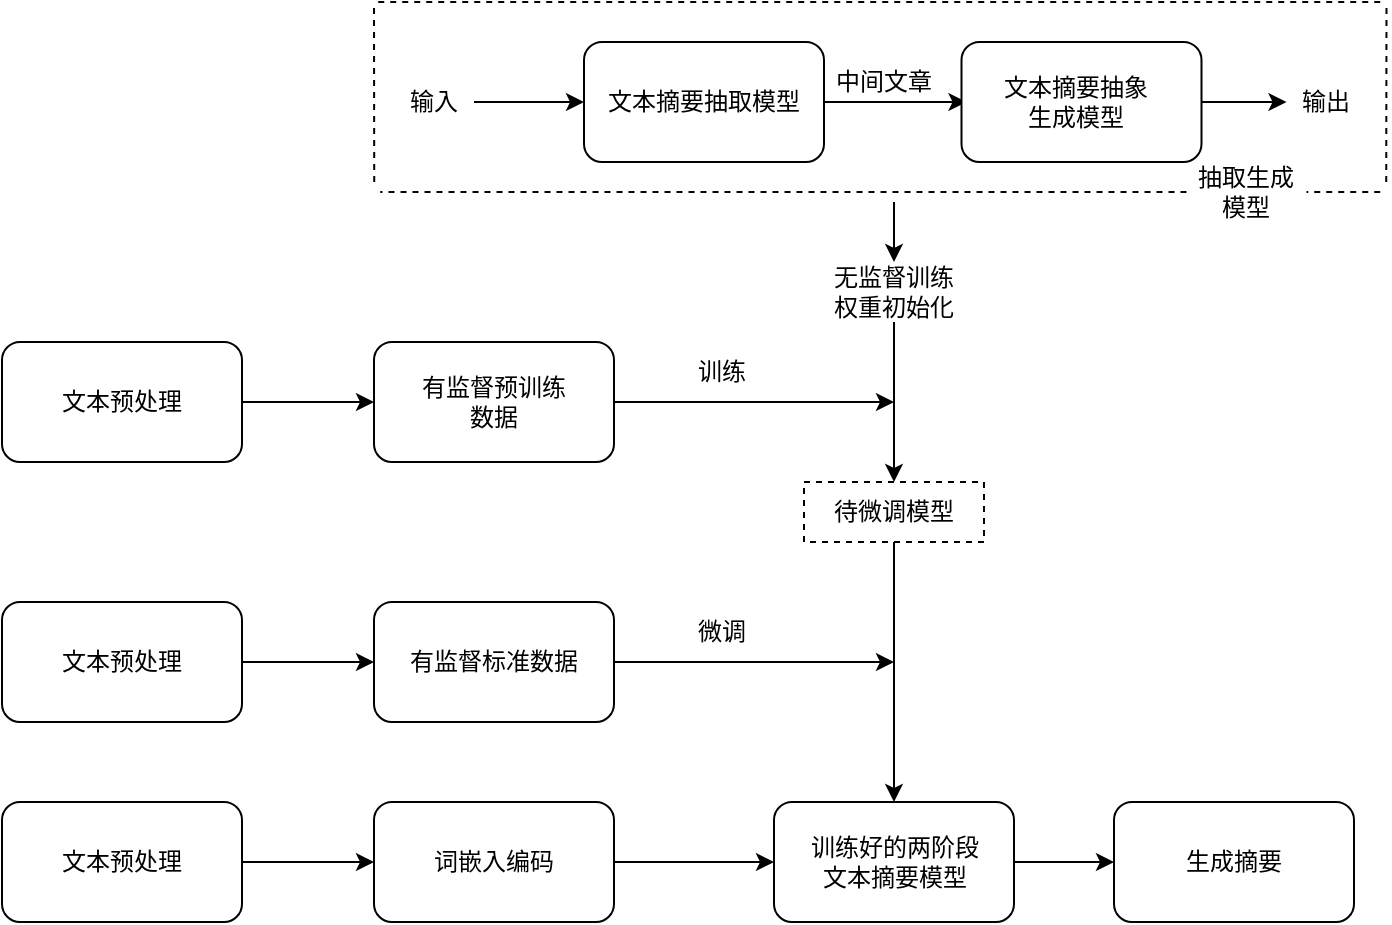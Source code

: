 <mxfile version="20.6.0" type="github">
  <diagram id="C5RBs43oDa-KdzZeNtuy" name="Page-1">
    <mxGraphModel dx="1162" dy="773" grid="0" gridSize="10" guides="1" tooltips="1" connect="1" arrows="1" fold="1" page="1" pageScale="1" pageWidth="827" pageHeight="1169" math="0" shadow="0">
      <root>
        <mxCell id="WIyWlLk6GJQsqaUBKTNV-0" />
        <mxCell id="WIyWlLk6GJQsqaUBKTNV-1" parent="WIyWlLk6GJQsqaUBKTNV-0" />
        <mxCell id="XTdvHDAk8kfulORVqyh_-16" style="edgeStyle=orthogonalEdgeStyle;rounded=0;orthogonalLoop=1;jettySize=auto;html=1;" parent="WIyWlLk6GJQsqaUBKTNV-1" source="XTdvHDAk8kfulORVqyh_-0" edge="1">
          <mxGeometry relative="1" as="geometry">
            <mxPoint x="500" y="220" as="targetPoint" />
          </mxGeometry>
        </mxCell>
        <mxCell id="XTdvHDAk8kfulORVqyh_-0" value="" style="rounded=1;whiteSpace=wrap;html=1;" parent="WIyWlLk6GJQsqaUBKTNV-1" vertex="1">
          <mxGeometry x="240" y="190" width="120" height="60" as="geometry" />
        </mxCell>
        <mxCell id="XTdvHDAk8kfulORVqyh_-1" value="" style="rounded=1;whiteSpace=wrap;html=1;" parent="WIyWlLk6GJQsqaUBKTNV-1" vertex="1">
          <mxGeometry x="610" y="420" width="120" height="60" as="geometry" />
        </mxCell>
        <mxCell id="XTdvHDAk8kfulORVqyh_-14" style="edgeStyle=orthogonalEdgeStyle;rounded=0;orthogonalLoop=1;jettySize=auto;html=1;entryX=0;entryY=0.5;entryDx=0;entryDy=0;" parent="WIyWlLk6GJQsqaUBKTNV-1" source="XTdvHDAk8kfulORVqyh_-2" target="XTdvHDAk8kfulORVqyh_-1" edge="1">
          <mxGeometry relative="1" as="geometry" />
        </mxCell>
        <mxCell id="XTdvHDAk8kfulORVqyh_-2" value="" style="rounded=1;whiteSpace=wrap;html=1;" parent="WIyWlLk6GJQsqaUBKTNV-1" vertex="1">
          <mxGeometry x="440" y="420" width="120" height="60" as="geometry" />
        </mxCell>
        <mxCell id="XTdvHDAk8kfulORVqyh_-13" style="edgeStyle=orthogonalEdgeStyle;rounded=0;orthogonalLoop=1;jettySize=auto;html=1;entryX=0;entryY=0.5;entryDx=0;entryDy=0;" parent="WIyWlLk6GJQsqaUBKTNV-1" source="XTdvHDAk8kfulORVqyh_-3" target="XTdvHDAk8kfulORVqyh_-2" edge="1">
          <mxGeometry relative="1" as="geometry" />
        </mxCell>
        <mxCell id="XTdvHDAk8kfulORVqyh_-3" value="" style="rounded=1;whiteSpace=wrap;html=1;" parent="WIyWlLk6GJQsqaUBKTNV-1" vertex="1">
          <mxGeometry x="240" y="420" width="120" height="60" as="geometry" />
        </mxCell>
        <mxCell id="XTdvHDAk8kfulORVqyh_-12" style="edgeStyle=orthogonalEdgeStyle;rounded=0;orthogonalLoop=1;jettySize=auto;html=1;entryX=0;entryY=0.5;entryDx=0;entryDy=0;" parent="WIyWlLk6GJQsqaUBKTNV-1" source="XTdvHDAk8kfulORVqyh_-4" target="XTdvHDAk8kfulORVqyh_-3" edge="1">
          <mxGeometry relative="1" as="geometry" />
        </mxCell>
        <mxCell id="XTdvHDAk8kfulORVqyh_-4" value="" style="rounded=1;whiteSpace=wrap;html=1;" parent="WIyWlLk6GJQsqaUBKTNV-1" vertex="1">
          <mxGeometry x="54" y="420" width="120" height="60" as="geometry" />
        </mxCell>
        <mxCell id="MzZrIzTpIwi8f3QOyw4f-10" style="edgeStyle=orthogonalEdgeStyle;rounded=0;orthogonalLoop=1;jettySize=auto;html=1;entryX=0;entryY=0.5;entryDx=0;entryDy=0;" edge="1" parent="WIyWlLk6GJQsqaUBKTNV-1" source="XTdvHDAk8kfulORVqyh_-5" target="MzZrIzTpIwi8f3QOyw4f-2">
          <mxGeometry relative="1" as="geometry" />
        </mxCell>
        <mxCell id="XTdvHDAk8kfulORVqyh_-5" value="" style="rounded=1;whiteSpace=wrap;html=1;" parent="WIyWlLk6GJQsqaUBKTNV-1" vertex="1">
          <mxGeometry x="345" y="40" width="120" height="60" as="geometry" />
        </mxCell>
        <mxCell id="XTdvHDAk8kfulORVqyh_-6" value="文本摘要抽取模型" style="text;html=1;strokeColor=none;fillColor=none;align=center;verticalAlign=middle;whiteSpace=wrap;rounded=0;" parent="WIyWlLk6GJQsqaUBKTNV-1" vertex="1">
          <mxGeometry x="350" y="55" width="110" height="30" as="geometry" />
        </mxCell>
        <mxCell id="XTdvHDAk8kfulORVqyh_-7" value="有监督预训练数据" style="text;html=1;strokeColor=none;fillColor=none;align=center;verticalAlign=middle;whiteSpace=wrap;rounded=0;" parent="WIyWlLk6GJQsqaUBKTNV-1" vertex="1">
          <mxGeometry x="260" y="205" width="80" height="30" as="geometry" />
        </mxCell>
        <mxCell id="XTdvHDAk8kfulORVqyh_-8" value="文本预处理" style="text;html=1;strokeColor=none;fillColor=none;align=center;verticalAlign=middle;whiteSpace=wrap;rounded=0;" parent="WIyWlLk6GJQsqaUBKTNV-1" vertex="1">
          <mxGeometry x="79" y="435" width="70" height="30" as="geometry" />
        </mxCell>
        <mxCell id="XTdvHDAk8kfulORVqyh_-9" value="词嵌入编码" style="text;html=1;strokeColor=none;fillColor=none;align=center;verticalAlign=middle;whiteSpace=wrap;rounded=0;" parent="WIyWlLk6GJQsqaUBKTNV-1" vertex="1">
          <mxGeometry x="265" y="435" width="70" height="30" as="geometry" />
        </mxCell>
        <mxCell id="XTdvHDAk8kfulORVqyh_-10" value="训练好的两阶段文本摘要模型" style="text;html=1;strokeColor=none;fillColor=none;align=center;verticalAlign=middle;whiteSpace=wrap;rounded=0;" parent="WIyWlLk6GJQsqaUBKTNV-1" vertex="1">
          <mxGeometry x="453.75" y="435" width="92.5" height="30" as="geometry" />
        </mxCell>
        <mxCell id="XTdvHDAk8kfulORVqyh_-11" value="生成摘要" style="text;html=1;strokeColor=none;fillColor=none;align=center;verticalAlign=middle;whiteSpace=wrap;rounded=0;" parent="WIyWlLk6GJQsqaUBKTNV-1" vertex="1">
          <mxGeometry x="640" y="435" width="60" height="30" as="geometry" />
        </mxCell>
        <mxCell id="XTdvHDAk8kfulORVqyh_-18" value="训练" style="text;html=1;strokeColor=none;fillColor=none;align=center;verticalAlign=middle;whiteSpace=wrap;rounded=0;" parent="WIyWlLk6GJQsqaUBKTNV-1" vertex="1">
          <mxGeometry x="384" y="190" width="60" height="30" as="geometry" />
        </mxCell>
        <mxCell id="MzZrIzTpIwi8f3QOyw4f-1" value="" style="rounded=1;whiteSpace=wrap;html=1;" vertex="1" parent="WIyWlLk6GJQsqaUBKTNV-1">
          <mxGeometry x="533.75" y="40" width="120" height="60" as="geometry" />
        </mxCell>
        <mxCell id="MzZrIzTpIwi8f3QOyw4f-2" value="文本摘要抽象&lt;br&gt;生成模型" style="text;html=1;strokeColor=none;fillColor=none;align=center;verticalAlign=middle;whiteSpace=wrap;rounded=0;" vertex="1" parent="WIyWlLk6GJQsqaUBKTNV-1">
          <mxGeometry x="536.25" y="55" width="110" height="30" as="geometry" />
        </mxCell>
        <mxCell id="MzZrIzTpIwi8f3QOyw4f-3" value="" style="endArrow=classic;html=1;rounded=0;" edge="1" parent="WIyWlLk6GJQsqaUBKTNV-1">
          <mxGeometry width="50" height="50" relative="1" as="geometry">
            <mxPoint x="290" y="70" as="sourcePoint" />
            <mxPoint x="345" y="70" as="targetPoint" />
          </mxGeometry>
        </mxCell>
        <mxCell id="MzZrIzTpIwi8f3QOyw4f-4" value="" style="endArrow=classic;html=1;rounded=0;startArrow=none;" edge="1" parent="WIyWlLk6GJQsqaUBKTNV-1" target="MzZrIzTpIwi8f3QOyw4f-2">
          <mxGeometry width="50" height="50" relative="1" as="geometry">
            <mxPoint x="536.25" y="63.529" as="sourcePoint" />
            <mxPoint x="536.25" y="69" as="targetPoint" />
          </mxGeometry>
        </mxCell>
        <mxCell id="MzZrIzTpIwi8f3QOyw4f-5" value="" style="endArrow=classic;html=1;rounded=0;exitX=1;exitY=0.5;exitDx=0;exitDy=0;" edge="1" parent="WIyWlLk6GJQsqaUBKTNV-1" source="MzZrIzTpIwi8f3QOyw4f-1">
          <mxGeometry width="50" height="50" relative="1" as="geometry">
            <mxPoint x="316.25" y="80" as="sourcePoint" />
            <mxPoint x="696.25" y="70" as="targetPoint" />
          </mxGeometry>
        </mxCell>
        <mxCell id="MzZrIzTpIwi8f3QOyw4f-7" value="输入" style="text;html=1;strokeColor=none;fillColor=none;align=center;verticalAlign=middle;whiteSpace=wrap;rounded=0;" vertex="1" parent="WIyWlLk6GJQsqaUBKTNV-1">
          <mxGeometry x="240" y="55" width="60" height="30" as="geometry" />
        </mxCell>
        <mxCell id="MzZrIzTpIwi8f3QOyw4f-9" value="输出" style="text;html=1;strokeColor=none;fillColor=none;align=center;verticalAlign=middle;whiteSpace=wrap;rounded=0;" vertex="1" parent="WIyWlLk6GJQsqaUBKTNV-1">
          <mxGeometry x="686.25" y="55" width="60" height="30" as="geometry" />
        </mxCell>
        <mxCell id="MzZrIzTpIwi8f3QOyw4f-11" value="中间文章" style="text;html=1;strokeColor=none;fillColor=none;align=center;verticalAlign=middle;whiteSpace=wrap;rounded=0;" vertex="1" parent="WIyWlLk6GJQsqaUBKTNV-1">
          <mxGeometry x="465" y="45" width="60" height="30" as="geometry" />
        </mxCell>
        <mxCell id="MzZrIzTpIwi8f3QOyw4f-12" value="" style="endArrow=none;dashed=1;html=1;rounded=0;" edge="1" parent="WIyWlLk6GJQsqaUBKTNV-1">
          <mxGeometry width="50" height="50" relative="1" as="geometry">
            <mxPoint x="240.12" y="110" as="sourcePoint" />
            <mxPoint x="240" y="22.5" as="targetPoint" />
          </mxGeometry>
        </mxCell>
        <mxCell id="MzZrIzTpIwi8f3QOyw4f-13" value="" style="endArrow=none;dashed=1;html=1;rounded=0;" edge="1" parent="WIyWlLk6GJQsqaUBKTNV-1">
          <mxGeometry width="50" height="50" relative="1" as="geometry">
            <mxPoint x="746.12" y="110" as="sourcePoint" />
            <mxPoint x="746.25" y="22.5" as="targetPoint" />
          </mxGeometry>
        </mxCell>
        <mxCell id="MzZrIzTpIwi8f3QOyw4f-14" value="" style="endArrow=none;dashed=1;html=1;rounded=0;startArrow=none;" edge="1" parent="WIyWlLk6GJQsqaUBKTNV-1" source="MzZrIzTpIwi8f3QOyw4f-16">
          <mxGeometry width="50" height="50" relative="1" as="geometry">
            <mxPoint x="743.12" y="120" as="sourcePoint" />
            <mxPoint x="243.12" y="115" as="targetPoint" />
          </mxGeometry>
        </mxCell>
        <mxCell id="MzZrIzTpIwi8f3QOyw4f-15" value="" style="endArrow=none;dashed=1;html=1;rounded=0;" edge="1" parent="WIyWlLk6GJQsqaUBKTNV-1">
          <mxGeometry width="50" height="50" relative="1" as="geometry">
            <mxPoint x="743.12" y="20" as="sourcePoint" />
            <mxPoint x="240" y="20" as="targetPoint" />
          </mxGeometry>
        </mxCell>
        <mxCell id="MzZrIzTpIwi8f3QOyw4f-16" value="抽取生成模型" style="text;html=1;strokeColor=none;fillColor=none;align=center;verticalAlign=middle;whiteSpace=wrap;rounded=0;" vertex="1" parent="WIyWlLk6GJQsqaUBKTNV-1">
          <mxGeometry x="646.25" y="100" width="60" height="30" as="geometry" />
        </mxCell>
        <mxCell id="MzZrIzTpIwi8f3QOyw4f-17" value="" style="endArrow=none;dashed=1;html=1;rounded=0;" edge="1" parent="WIyWlLk6GJQsqaUBKTNV-1" target="MzZrIzTpIwi8f3QOyw4f-16">
          <mxGeometry width="50" height="50" relative="1" as="geometry">
            <mxPoint x="743.12" y="115" as="sourcePoint" />
            <mxPoint x="243.12" y="120" as="targetPoint" />
          </mxGeometry>
        </mxCell>
        <mxCell id="MzZrIzTpIwi8f3QOyw4f-18" value="无监督训练权重初始化" style="text;html=1;strokeColor=none;fillColor=none;align=center;verticalAlign=middle;whiteSpace=wrap;rounded=0;" vertex="1" parent="WIyWlLk6GJQsqaUBKTNV-1">
          <mxGeometry x="465" y="150" width="70" height="30" as="geometry" />
        </mxCell>
        <mxCell id="MzZrIzTpIwi8f3QOyw4f-19" style="edgeStyle=orthogonalEdgeStyle;rounded=0;orthogonalLoop=1;jettySize=auto;html=1;" edge="1" parent="WIyWlLk6GJQsqaUBKTNV-1">
          <mxGeometry relative="1" as="geometry">
            <mxPoint x="500" y="350" as="targetPoint" />
            <mxPoint x="340" y="350" as="sourcePoint" />
          </mxGeometry>
        </mxCell>
        <mxCell id="MzZrIzTpIwi8f3QOyw4f-20" value="" style="rounded=1;whiteSpace=wrap;html=1;" vertex="1" parent="WIyWlLk6GJQsqaUBKTNV-1">
          <mxGeometry x="240" y="320" width="120" height="60" as="geometry" />
        </mxCell>
        <mxCell id="MzZrIzTpIwi8f3QOyw4f-21" value="有监督标准数据" style="text;html=1;strokeColor=none;fillColor=none;align=center;verticalAlign=middle;whiteSpace=wrap;rounded=0;" vertex="1" parent="WIyWlLk6GJQsqaUBKTNV-1">
          <mxGeometry x="255" y="335" width="90" height="30" as="geometry" />
        </mxCell>
        <mxCell id="MzZrIzTpIwi8f3QOyw4f-22" value="微调" style="text;html=1;strokeColor=none;fillColor=none;align=center;verticalAlign=middle;whiteSpace=wrap;rounded=0;" vertex="1" parent="WIyWlLk6GJQsqaUBKTNV-1">
          <mxGeometry x="384" y="320" width="60" height="30" as="geometry" />
        </mxCell>
        <mxCell id="MzZrIzTpIwi8f3QOyw4f-23" value="" style="endArrow=classic;html=1;rounded=0;" edge="1" parent="WIyWlLk6GJQsqaUBKTNV-1">
          <mxGeometry width="50" height="50" relative="1" as="geometry">
            <mxPoint x="500" y="120" as="sourcePoint" />
            <mxPoint x="500" y="150" as="targetPoint" />
          </mxGeometry>
        </mxCell>
        <mxCell id="MzZrIzTpIwi8f3QOyw4f-24" value="" style="endArrow=classic;html=1;rounded=0;exitX=0.5;exitY=1;exitDx=0;exitDy=0;" edge="1" parent="WIyWlLk6GJQsqaUBKTNV-1" source="MzZrIzTpIwi8f3QOyw4f-18">
          <mxGeometry width="50" height="50" relative="1" as="geometry">
            <mxPoint x="390" y="220" as="sourcePoint" />
            <mxPoint x="500" y="260" as="targetPoint" />
          </mxGeometry>
        </mxCell>
        <mxCell id="MzZrIzTpIwi8f3QOyw4f-26" value="待微调模型" style="text;html=1;strokeColor=default;fillColor=none;align=center;verticalAlign=middle;whiteSpace=wrap;rounded=0;dashed=1;" vertex="1" parent="WIyWlLk6GJQsqaUBKTNV-1">
          <mxGeometry x="455" y="260" width="90" height="30" as="geometry" />
        </mxCell>
        <mxCell id="MzZrIzTpIwi8f3QOyw4f-27" value="" style="endArrow=classic;html=1;rounded=0;exitX=0.5;exitY=1;exitDx=0;exitDy=0;entryX=0.5;entryY=0;entryDx=0;entryDy=0;" edge="1" parent="WIyWlLk6GJQsqaUBKTNV-1" source="MzZrIzTpIwi8f3QOyw4f-26" target="XTdvHDAk8kfulORVqyh_-2">
          <mxGeometry width="50" height="50" relative="1" as="geometry">
            <mxPoint x="390" y="240" as="sourcePoint" />
            <mxPoint x="440" y="190" as="targetPoint" />
          </mxGeometry>
        </mxCell>
        <mxCell id="MzZrIzTpIwi8f3QOyw4f-35" style="edgeStyle=orthogonalEdgeStyle;rounded=0;orthogonalLoop=1;jettySize=auto;html=1;entryX=0;entryY=0.5;entryDx=0;entryDy=0;" edge="1" parent="WIyWlLk6GJQsqaUBKTNV-1" source="MzZrIzTpIwi8f3QOyw4f-29" target="MzZrIzTpIwi8f3QOyw4f-20">
          <mxGeometry relative="1" as="geometry" />
        </mxCell>
        <mxCell id="MzZrIzTpIwi8f3QOyw4f-29" value="" style="rounded=1;whiteSpace=wrap;html=1;" vertex="1" parent="WIyWlLk6GJQsqaUBKTNV-1">
          <mxGeometry x="54" y="320" width="120" height="60" as="geometry" />
        </mxCell>
        <mxCell id="MzZrIzTpIwi8f3QOyw4f-30" value="文本预处理" style="text;html=1;strokeColor=none;fillColor=none;align=center;verticalAlign=middle;whiteSpace=wrap;rounded=0;" vertex="1" parent="WIyWlLk6GJQsqaUBKTNV-1">
          <mxGeometry x="79" y="335" width="70" height="30" as="geometry" />
        </mxCell>
        <mxCell id="MzZrIzTpIwi8f3QOyw4f-33" style="edgeStyle=orthogonalEdgeStyle;rounded=0;orthogonalLoop=1;jettySize=auto;html=1;" edge="1" parent="WIyWlLk6GJQsqaUBKTNV-1" source="MzZrIzTpIwi8f3QOyw4f-31" target="XTdvHDAk8kfulORVqyh_-0">
          <mxGeometry relative="1" as="geometry" />
        </mxCell>
        <mxCell id="MzZrIzTpIwi8f3QOyw4f-31" value="" style="rounded=1;whiteSpace=wrap;html=1;" vertex="1" parent="WIyWlLk6GJQsqaUBKTNV-1">
          <mxGeometry x="54" y="190" width="120" height="60" as="geometry" />
        </mxCell>
        <mxCell id="MzZrIzTpIwi8f3QOyw4f-32" value="文本预处理" style="text;html=1;strokeColor=none;fillColor=none;align=center;verticalAlign=middle;whiteSpace=wrap;rounded=0;" vertex="1" parent="WIyWlLk6GJQsqaUBKTNV-1">
          <mxGeometry x="79" y="205" width="70" height="30" as="geometry" />
        </mxCell>
      </root>
    </mxGraphModel>
  </diagram>
</mxfile>
